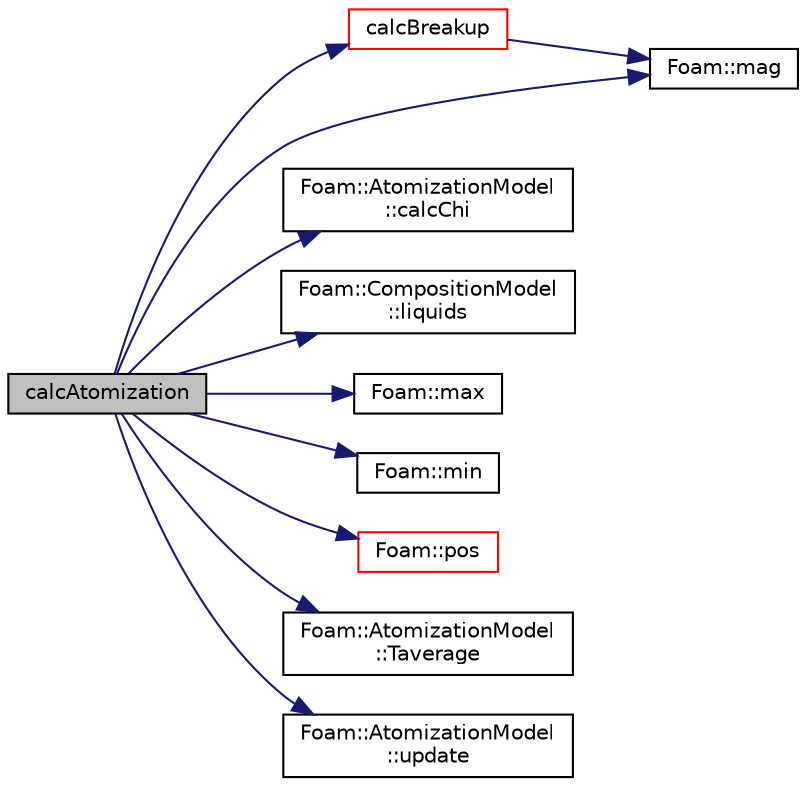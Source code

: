 digraph "calcAtomization"
{
  bgcolor="transparent";
  edge [fontname="Helvetica",fontsize="10",labelfontname="Helvetica",labelfontsize="10"];
  node [fontname="Helvetica",fontsize="10",shape=record];
  rankdir="LR";
  Node231 [label="calcAtomization",height=0.2,width=0.4,color="black", fillcolor="grey75", style="filled", fontcolor="black"];
  Node231 -> Node232 [color="midnightblue",fontsize="10",style="solid",fontname="Helvetica"];
  Node232 [label="calcBreakup",height=0.2,width=0.4,color="red",URL="$a25665.html#a53aefcdd93050183a15b2b569718b38f",tooltip="Correct parcel properties according to breakup model. "];
  Node232 -> Node233 [color="midnightblue",fontsize="10",style="solid",fontname="Helvetica"];
  Node233 [label="Foam::mag",height=0.2,width=0.4,color="black",URL="$a21851.html#a929da2a3fdcf3dacbbe0487d3a330dae"];
  Node231 -> Node262 [color="midnightblue",fontsize="10",style="solid",fontname="Helvetica"];
  Node262 [label="Foam::AtomizationModel\l::calcChi",height=0.2,width=0.4,color="black",URL="$a25653.html#a6fcd71c0c912318b727bf68b3a1267eb",tooltip="Flag to indicate if chi needs to be calculated. "];
  Node231 -> Node253 [color="midnightblue",fontsize="10",style="solid",fontname="Helvetica"];
  Node253 [label="Foam::CompositionModel\l::liquids",height=0.2,width=0.4,color="black",URL="$a24933.html#a03638032f60c2f702e8e3a9fd53f9952",tooltip="Return the global (additional) liquids. "];
  Node231 -> Node233 [color="midnightblue",fontsize="10",style="solid",fontname="Helvetica"];
  Node231 -> Node263 [color="midnightblue",fontsize="10",style="solid",fontname="Helvetica"];
  Node263 [label="Foam::max",height=0.2,width=0.4,color="black",URL="$a21851.html#ac993e906cf2774ae77e666bc24e81733"];
  Node231 -> Node264 [color="midnightblue",fontsize="10",style="solid",fontname="Helvetica"];
  Node264 [label="Foam::min",height=0.2,width=0.4,color="black",URL="$a21851.html#a253e112ad2d56d96230ff39ea7f442dc"];
  Node231 -> Node265 [color="midnightblue",fontsize="10",style="solid",fontname="Helvetica"];
  Node265 [label="Foam::pos",height=0.2,width=0.4,color="red",URL="$a21851.html#a09a190b59f3d01b258bca0fa964a6212"];
  Node231 -> Node266 [color="midnightblue",fontsize="10",style="solid",fontname="Helvetica"];
  Node266 [label="Foam::AtomizationModel\l::Taverage",height=0.2,width=0.4,color="black",URL="$a25653.html#aacccadfbc7d7d97b7b7579e02e9dd0c3",tooltip="Average temperature calculation. "];
  Node231 -> Node267 [color="midnightblue",fontsize="10",style="solid",fontname="Helvetica"];
  Node267 [label="Foam::AtomizationModel\l::update",height=0.2,width=0.4,color="black",URL="$a25653.html#a50843f146dc6c6f079097ec4d036ca57"];
}
